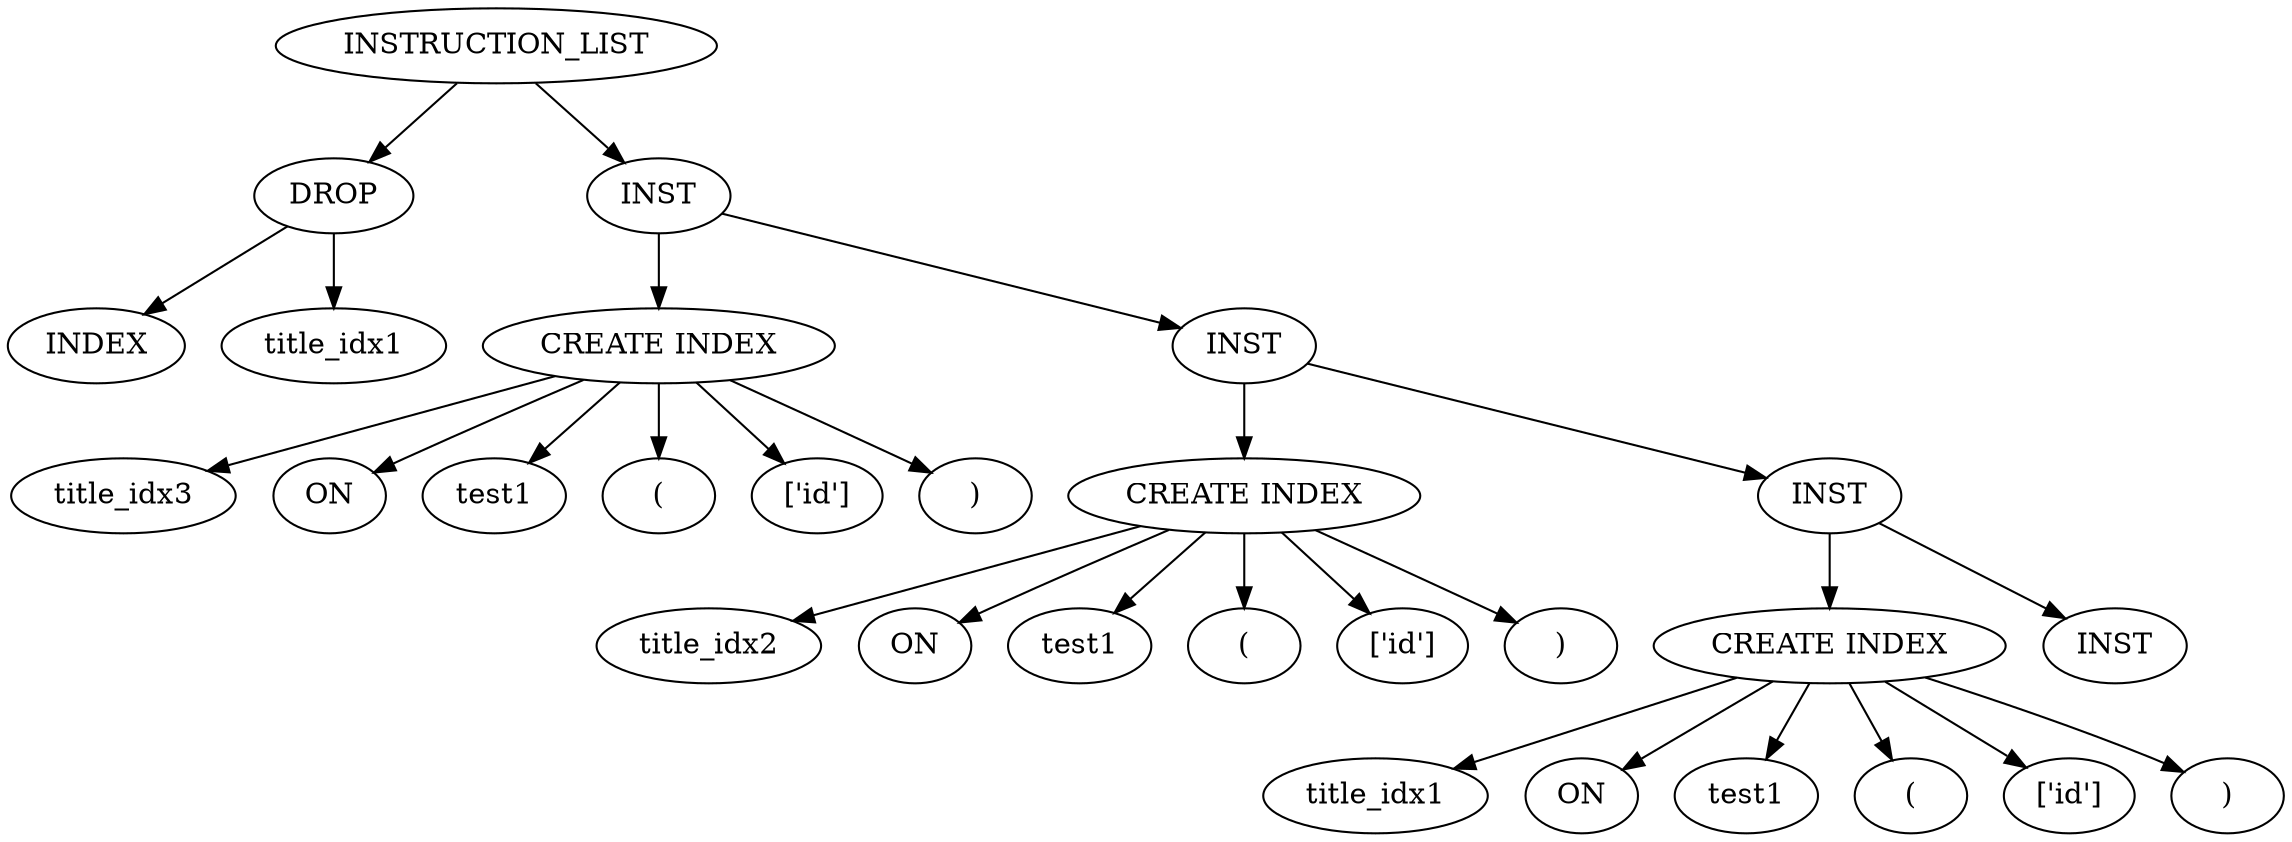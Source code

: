 // AST
digraph {
	29 [label=INSTRUCTION_LIST]
	30 [label=DROP]
	31 [label=INDEX]
	32 [label=title_idx1]
	33 [label=INST]
	34 [label="CREATE INDEX"]
	35 [label=title_idx3]
	36 [label=ON]
	37 [label=test1]
	38 [label="("]
	39 [label="['id']"]
	40 [label=")"]
	41 [label=INST]
	42 [label="CREATE INDEX"]
	43 [label=title_idx2]
	44 [label=ON]
	45 [label=test1]
	46 [label="("]
	47 [label="['id']"]
	48 [label=")"]
	49 [label=INST]
	50 [label="CREATE INDEX"]
	51 [label=title_idx1]
	52 [label=ON]
	53 [label=test1]
	54 [label="("]
	55 [label="['id']"]
	56 [label=")"]
	57 [label=INST]
	29 -> 30
	30 -> 31
	30 -> 32
	29 -> 33
	33 -> 34
	34 -> 35
	34 -> 36
	34 -> 37
	34 -> 38
	34 -> 39
	34 -> 40
	33 -> 41
	41 -> 42
	42 -> 43
	42 -> 44
	42 -> 45
	42 -> 46
	42 -> 47
	42 -> 48
	41 -> 49
	49 -> 50
	50 -> 51
	50 -> 52
	50 -> 53
	50 -> 54
	50 -> 55
	50 -> 56
	49 -> 57
}
